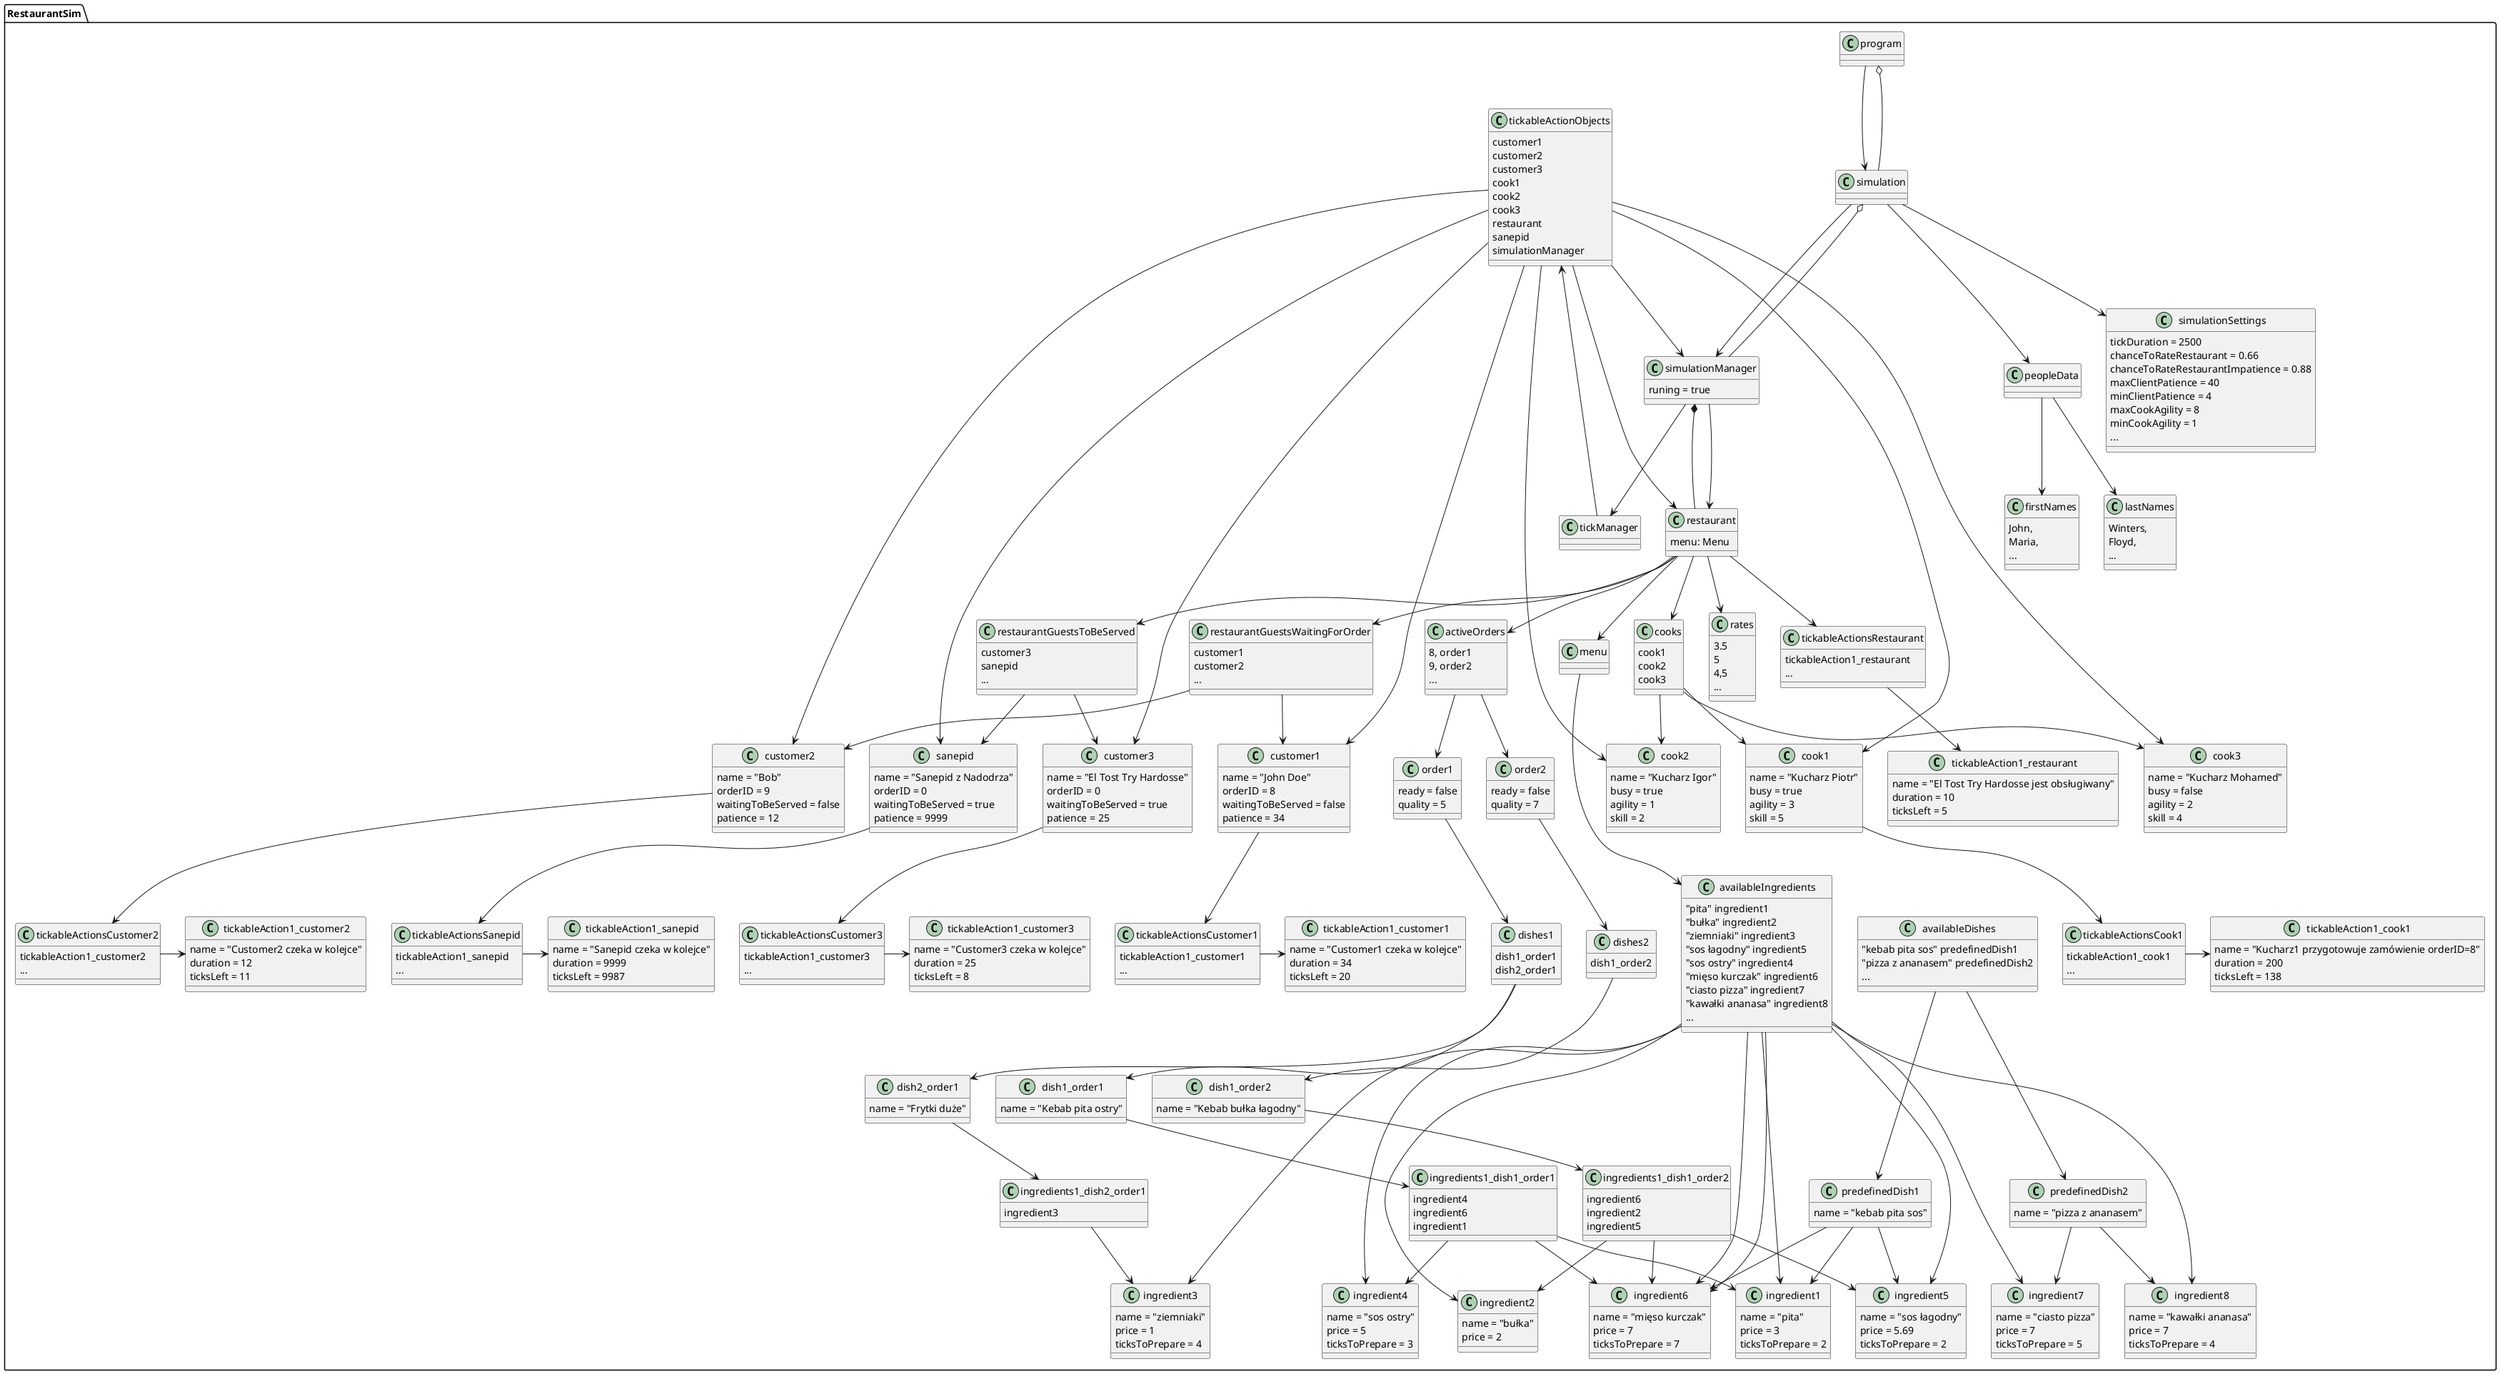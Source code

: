 
@startuml

package "RestaurantSim"{
simulationManager *-- restaurant
program --> simulation
program o-- simulation
simulation --> simulationManager
simulation o-- simulationManager
simulation --> peopleData
peopleData --> lastNames
peopleData --> firstNames
simulation --> simulationSettings
simulationManager --> restaurant
simulationManager --> tickManager
tickManager --> tickableActionObjects
tickableActionObjects --> customer3
tickableActionObjects --> customer2
tickableActionObjects --> customer1
tickableActionObjects --> cook1
tickableActionObjects --> cook2
tickableActionObjects --> cook3
tickableActionObjects --> restaurant
tickableActionObjects --> sanepid
tickableActionObjects --> simulationManager
restaurantGuestsWaitingForOrder --> customer1
customer1 --> tickableActionsCustomer1
customer2 --> tickableActionsCustomer2
customer3 --> tickableActionsCustomer3
sanepid --> tickableActionsSanepid
tickableActionsSanepid -> tickableAction1_sanepid
tickableActionsCustomer1 -> tickableAction1_customer1
tickableActionsCustomer2 -> tickableAction1_customer2
tickableActionsCustomer3 -> tickableAction1_customer3
restaurantGuestsWaitingForOrder --> customer2
restaurantGuestsToBeServed --> sanepid
restaurantGuestsToBeServed --> customer3
activeOrders --> order1
activeOrders --> order2
order1 --> dishes1
order2 --> dishes2
dishes1 --> dish1_order1
dishes1 --> dish2_order1
dishes2 --> dish1_order2
dish1_order1 --> ingredients1_dish1_order1
dish2_order1 --> ingredients1_dish2_order1
dish1_order2 --> ingredients1_dish1_order2
ingredients1_dish1_order1 --> ingredient1
ingredients1_dish1_order1 --> ingredient6
ingredients1_dish1_order1 --> ingredient4
ingredients1_dish2_order1 --> ingredient3
ingredients1_dish1_order2 --> ingredient2
ingredients1_dish1_order2 --> ingredient5
ingredients1_dish1_order2 --> ingredient6
availableIngredients ----> ingredient1
availableIngredients ----> ingredient6
availableIngredients ----> ingredient4
availableIngredients ----> ingredient3
availableIngredients ----> ingredient2
availableIngredients ----> ingredient5
availableIngredients ----> ingredient6
availableIngredients ----> ingredient7
availableIngredients ----> ingredient8
restaurant --> activeOrders
restaurant --> cooks
restaurant --> menu
restaurant --> rates
restaurant --> restaurantGuestsToBeServed
restaurant --> restaurantGuestsWaitingForOrder
restaurant --> tickableActionsRestaurant
tickableActionsRestaurant --> tickableAction1_restaurant
cooks --> cook1
cooks --> cook2
cooks --> cook3
cook1 --> tickableActionsCook1
tickableActionsCook1 -> tickableAction1_cook1
menu --> availableIngredients
availableDishes ---> predefinedDish1
availableDishes ---> predefinedDish2
predefinedDish2 --> ingredient7
predefinedDish2 --> ingredient8
predefinedDish1 --> ingredient1
predefinedDish1 --> ingredient6
predefinedDish1 --> ingredient5
}

object program{
    
}

object simulation{
}

object tickManager{
}

object simulationSettings{
          tickDuration = 2500
          chanceToRateRestaurant = 0.66
          chanceToRateRestaurantImpatience = 0.88
          maxClientPatience = 40
          minClientPatience = 4
          maxCookAgility = 8
          minCookAgility = 1
          ...
}

object peopleData{
}
object firstNames{
John,
Maria,
...
}
object lastNames{
Winters,
Floyd,
...
}


object tickableActionObjects{
 customer1
 customer2
 customer3
 cook1
 cook2
 cook3
 restaurant
 sanepid
 simulationManager
}

object simulationManager{
    runing = true
}

object customer1{
 name = "John Doe"
 orderID = 8
 waitingToBeServed = false
 patience = 34
}
object customer3{
 name = "El Tost Try Hardosse"
 orderID = 0
 waitingToBeServed = true
  patience = 25
}
object customer2{
 name = "Bob"
 orderID = 9
 waitingToBeServed = false
  patience = 12
}
object sanepid{
 name = "Sanepid z Nadodrza"
 orderID = 0
 waitingToBeServed = true
  patience = 9999
}

object restaurantGuestsToBeServed {
 customer3
 sanepid
 ...
}
object restaurantGuestsWaitingForOrder {
 customer1
 customer2
 ...
}

object tickableActionsRestaurant{
    tickableAction1_restaurant
    ...
}

object tickableActionsSanepid{
    tickableAction1_sanepid
    ...
}

object tickableActionsCook1{
    tickableAction1_cook1
    ...
}

object tickableActionsCustomer1{
    tickableAction1_customer1
    ...
}

object tickableActionsCustomer2{
    tickableAction1_customer2
    ...
}

object tickableActionsCustomer3{
    tickableAction1_customer3
    ...
}

object tickableAction1_restaurant{
 name = "El Tost Try Hardosse jest obsługiwany"
 duration = 10
 ticksLeft = 5
}
object tickableAction1_cook1{
 name = "Kucharz1 przygotowuje zamówienie orderID=8"
 duration = 200
 ticksLeft = 138
}
object tickableAction1_customer1{
 name = "Customer1 czeka w kolejce"
 duration = 34
 ticksLeft = 20
}
object tickableAction1_customer2{
 name = "Customer2 czeka w kolejce"
 duration = 12
 ticksLeft = 11
}
object tickableAction1_customer3{
 name = "Customer3 czeka w kolejce"
 duration = 25
 ticksLeft = 8
}

object tickableAction1_sanepid{
 name = "Sanepid czeka w kolejce"
 duration = 9999
 ticksLeft = 9987
}


object restaurant {
 menu: Menu 

}

object rates{
 3.5
 5
 4,5
 ...
}

object order1{
 ready = false
 quality = 5
}
object order2{
 ready = false
 quality = 7
}

object activeOrders{
 8, order1
 9, order2
 ...
}

object dishes1{
 dish1_order1
 dish2_order1
}
object dishes2{
 dish1_order2
}

object dish1_order1{
 name = "Kebab pita ostry"
}
object dish2_order1{
 name = "Frytki duże"
}
object dish1_order2{
 name = "Kebab bułka łagodny"
}

object ingredients1_dish1_order1{
 ingredient4
 ingredient6
 ingredient1
}
object ingredients1_dish1_order2{
 ingredient6
 ingredient2
 ingredient5
}
object ingredients1_dish2_order1{
 ingredient3
}

object ingredient1{
 name = "pita"
 price = 3
 ticksToPrepare = 2
}
object ingredient2{
 name = "bułka"
 price = 2
}
object ingredient3{
 name = "ziemniaki"
 price = 1
 ticksToPrepare = 4
}
object ingredient4{
 name = "sos ostry"
 price = 5
 ticksToPrepare = 3
}
object ingredient5{
 name = "sos łagodny"
 price = 5.69
 ticksToPrepare = 2
}
object ingredient6{
 name = "mięso kurczak"
 price = 7
 ticksToPrepare = 7
}
object ingredient7{
 name = "ciasto pizza"
 price = 7
 ticksToPrepare = 5
}
object ingredient8{
 name = "kawałki ananasa"
 price = 7
 ticksToPrepare = 4
}

object cooks{
 cook1
 cook2
 cook3
}

object cook1{
 name = "Kucharz Piotr"
 busy = true
 agility = 3
 skill = 5
}
object cook2{
 name = "Kucharz Igor"
 busy = true
  agility = 1
  skill = 2
}
object cook3{
 name = "Kucharz Mohamed"
 busy = false
  agility = 2
  skill = 4
}

object menu{
}

object availableDishes{
 "kebab pita sos" predefinedDish1
 "pizza z ananasem" predefinedDish2
 ...
}

object predefinedDish1{
 name = "kebab pita sos"
}
object predefinedDish2{
 name = "pizza z ananasem"
}

object availableIngredients{
 "pita" ingredient1
 "bułka" ingredient2
 "ziemniaki" ingredient3
 "sos łagodny" ingredient5
 "sos ostry" ingredient4
 "mięso kurczak" ingredient6
 "ciasto pizza" ingredient7
 "kawałki ananasa" ingredient8
 ...
}

@enduml